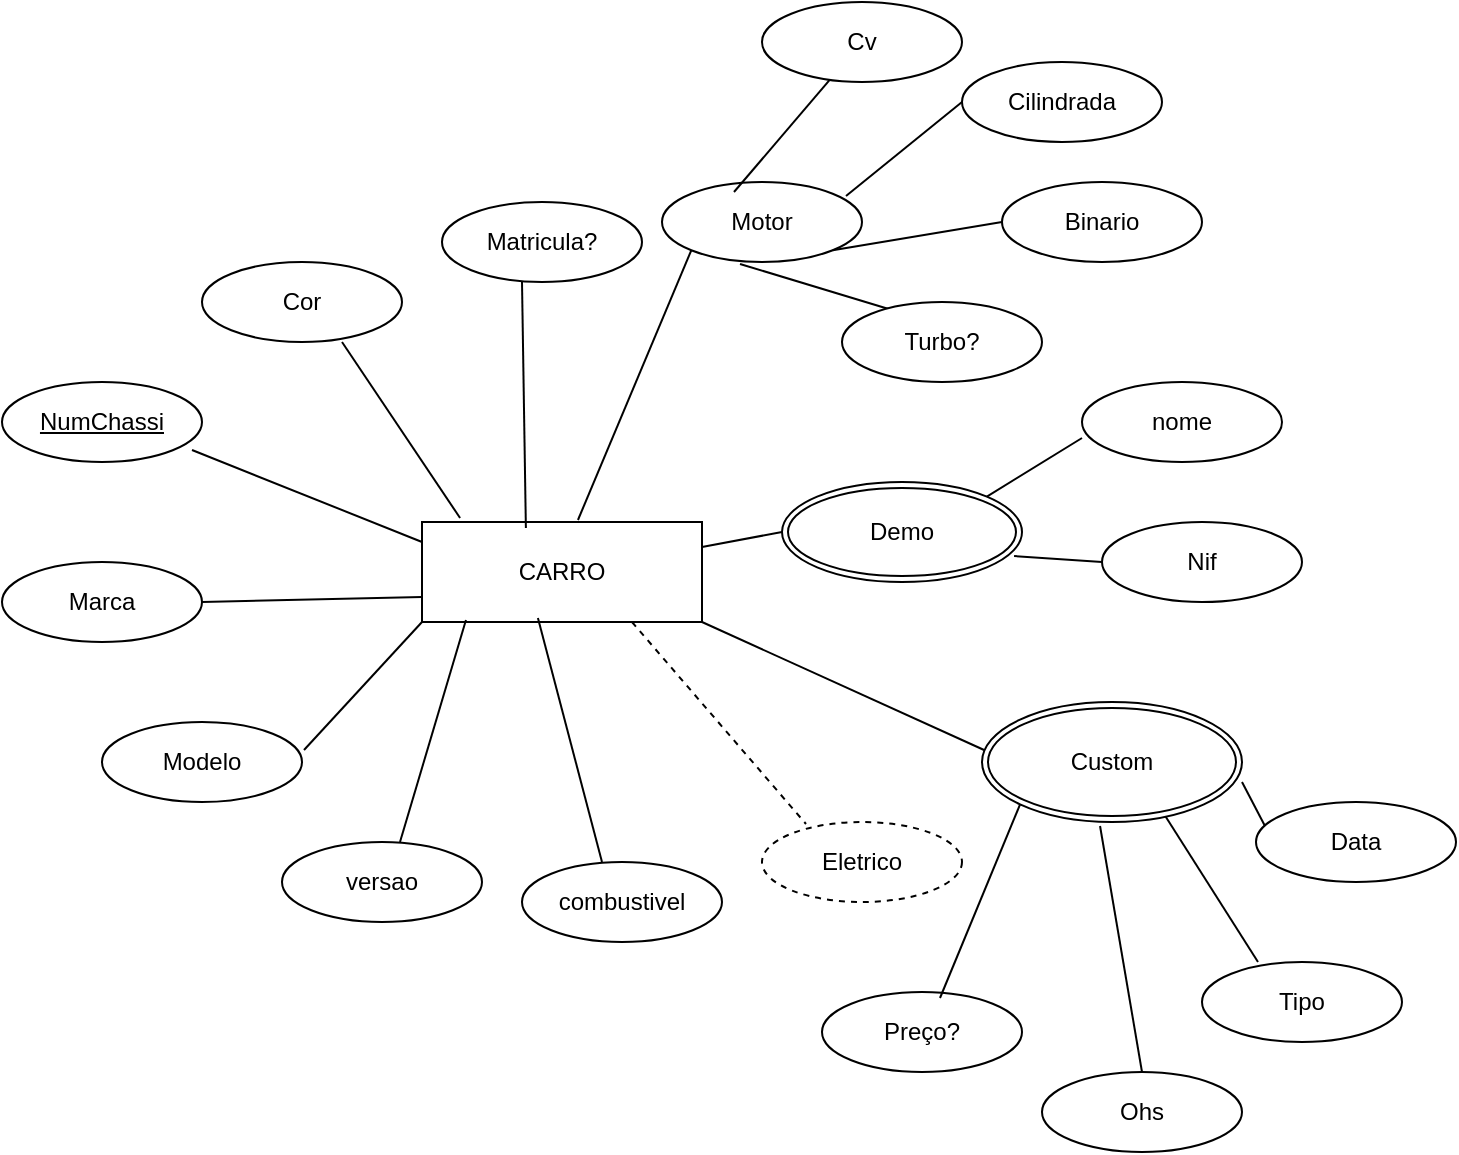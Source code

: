 <mxfile version="28.2.3">
  <diagram name="Página-1" id="AM48xnVBEcLvSyvs3WHB">
    <mxGraphModel dx="1186" dy="755" grid="1" gridSize="10" guides="1" tooltips="1" connect="1" arrows="1" fold="1" page="1" pageScale="1" pageWidth="827" pageHeight="1169" math="0" shadow="0">
      <root>
        <mxCell id="0" />
        <mxCell id="1" parent="0" />
        <mxCell id="EpXEp-IcNVI_Flkq9AfP-4" value="&lt;font style=&quot;vertical-align: inherit;&quot; dir=&quot;auto&quot;&gt;&lt;font style=&quot;vertical-align: inherit;&quot; dir=&quot;auto&quot;&gt;combustivel&lt;/font&gt;&lt;/font&gt;" style="ellipse;whiteSpace=wrap;html=1;align=center;" vertex="1" parent="1">
          <mxGeometry x="360" y="460" width="100" height="40" as="geometry" />
        </mxCell>
        <mxCell id="EpXEp-IcNVI_Flkq9AfP-5" value="&lt;font style=&quot;vertical-align: inherit;&quot; dir=&quot;auto&quot;&gt;&lt;font style=&quot;vertical-align: inherit;&quot; dir=&quot;auto&quot;&gt;versao&lt;/font&gt;&lt;/font&gt;" style="ellipse;whiteSpace=wrap;html=1;align=center;" vertex="1" parent="1">
          <mxGeometry x="240" y="450" width="100" height="40" as="geometry" />
        </mxCell>
        <mxCell id="EpXEp-IcNVI_Flkq9AfP-6" value="&lt;font style=&quot;vertical-align: inherit;&quot; dir=&quot;auto&quot;&gt;&lt;font style=&quot;vertical-align: inherit;&quot; dir=&quot;auto&quot;&gt;Modelo&lt;/font&gt;&lt;/font&gt;" style="ellipse;whiteSpace=wrap;html=1;align=center;" vertex="1" parent="1">
          <mxGeometry x="150" y="390" width="100" height="40" as="geometry" />
        </mxCell>
        <mxCell id="EpXEp-IcNVI_Flkq9AfP-7" value="&lt;font style=&quot;vertical-align: inherit;&quot; dir=&quot;auto&quot;&gt;&lt;font style=&quot;vertical-align: inherit;&quot; dir=&quot;auto&quot;&gt;Marca&lt;/font&gt;&lt;/font&gt;" style="ellipse;whiteSpace=wrap;html=1;align=center;" vertex="1" parent="1">
          <mxGeometry x="100" y="310" width="100" height="40" as="geometry" />
        </mxCell>
        <mxCell id="EpXEp-IcNVI_Flkq9AfP-9" value="&lt;font style=&quot;vertical-align: inherit;&quot; dir=&quot;auto&quot;&gt;&lt;font style=&quot;vertical-align: inherit;&quot; dir=&quot;auto&quot;&gt;Cor&lt;/font&gt;&lt;/font&gt;" style="ellipse;whiteSpace=wrap;html=1;align=center;" vertex="1" parent="1">
          <mxGeometry x="200" y="160" width="100" height="40" as="geometry" />
        </mxCell>
        <mxCell id="EpXEp-IcNVI_Flkq9AfP-10" value="&lt;font style=&quot;vertical-align: inherit;&quot; dir=&quot;auto&quot;&gt;&lt;font style=&quot;vertical-align: inherit;&quot; dir=&quot;auto&quot;&gt;NumChassi&lt;/font&gt;&lt;/font&gt;" style="ellipse;whiteSpace=wrap;html=1;align=center;fontStyle=4;" vertex="1" parent="1">
          <mxGeometry x="100" y="220" width="100" height="40" as="geometry" />
        </mxCell>
        <mxCell id="EpXEp-IcNVI_Flkq9AfP-12" style="edgeStyle=orthogonalEdgeStyle;rounded=0;orthogonalLoop=1;jettySize=auto;html=1;exitX=0.5;exitY=1;exitDx=0;exitDy=0;" edge="1" parent="1" source="EpXEp-IcNVI_Flkq9AfP-6" target="EpXEp-IcNVI_Flkq9AfP-6">
          <mxGeometry relative="1" as="geometry" />
        </mxCell>
        <mxCell id="EpXEp-IcNVI_Flkq9AfP-13" value="&lt;font style=&quot;vertical-align: inherit;&quot; dir=&quot;auto&quot;&gt;&lt;font style=&quot;vertical-align: inherit;&quot; dir=&quot;auto&quot;&gt;Matricula?&lt;/font&gt;&lt;/font&gt;" style="ellipse;whiteSpace=wrap;html=1;align=center;" vertex="1" parent="1">
          <mxGeometry x="320" y="130" width="100" height="40" as="geometry" />
        </mxCell>
        <mxCell id="EpXEp-IcNVI_Flkq9AfP-14" value="&lt;font style=&quot;vertical-align: inherit;&quot; dir=&quot;auto&quot;&gt;&lt;font style=&quot;vertical-align: inherit;&quot; dir=&quot;auto&quot;&gt;CARRO&lt;/font&gt;&lt;/font&gt;" style="whiteSpace=wrap;html=1;align=center;" vertex="1" parent="1">
          <mxGeometry x="310" y="290" width="140" height="50" as="geometry" />
        </mxCell>
        <mxCell id="EpXEp-IcNVI_Flkq9AfP-15" value="&lt;font style=&quot;vertical-align: inherit;&quot; dir=&quot;auto&quot;&gt;&lt;font style=&quot;vertical-align: inherit;&quot; dir=&quot;auto&quot;&gt;Eletrico&lt;/font&gt;&lt;/font&gt;" style="ellipse;whiteSpace=wrap;html=1;align=center;dashed=1;" vertex="1" parent="1">
          <mxGeometry x="480" y="440" width="100" height="40" as="geometry" />
        </mxCell>
        <mxCell id="EpXEp-IcNVI_Flkq9AfP-16" value="&lt;font style=&quot;vertical-align: inherit;&quot; dir=&quot;auto&quot;&gt;&lt;font style=&quot;vertical-align: inherit;&quot; dir=&quot;auto&quot;&gt;Motor&lt;/font&gt;&lt;/font&gt;" style="ellipse;whiteSpace=wrap;html=1;align=center;" vertex="1" parent="1">
          <mxGeometry x="430" y="120" width="100" height="40" as="geometry" />
        </mxCell>
        <mxCell id="EpXEp-IcNVI_Flkq9AfP-17" value="" style="endArrow=none;html=1;rounded=0;exitX=0.39;exitY=1.025;exitDx=0;exitDy=0;exitPerimeter=0;entryX=0.25;entryY=0.1;entryDx=0;entryDy=0;entryPerimeter=0;" edge="1" parent="1" source="EpXEp-IcNVI_Flkq9AfP-16" target="EpXEp-IcNVI_Flkq9AfP-31">
          <mxGeometry relative="1" as="geometry">
            <mxPoint x="330" y="390" as="sourcePoint" />
            <mxPoint x="490" y="390" as="targetPoint" />
          </mxGeometry>
        </mxCell>
        <mxCell id="EpXEp-IcNVI_Flkq9AfP-18" value="" style="endArrow=none;html=1;rounded=0;dashed=1;entryX=0.22;entryY=0.025;entryDx=0;entryDy=0;entryPerimeter=0;exitX=0.75;exitY=1;exitDx=0;exitDy=0;" edge="1" parent="1" source="EpXEp-IcNVI_Flkq9AfP-14" target="EpXEp-IcNVI_Flkq9AfP-15">
          <mxGeometry relative="1" as="geometry">
            <mxPoint x="330" y="390" as="sourcePoint" />
            <mxPoint x="490" y="390" as="targetPoint" />
          </mxGeometry>
        </mxCell>
        <mxCell id="EpXEp-IcNVI_Flkq9AfP-19" value="" style="endArrow=none;html=1;rounded=0;entryX=0;entryY=1;entryDx=0;entryDy=0;exitX=0.557;exitY=-0.02;exitDx=0;exitDy=0;exitPerimeter=0;" edge="1" parent="1" source="EpXEp-IcNVI_Flkq9AfP-14" target="EpXEp-IcNVI_Flkq9AfP-16">
          <mxGeometry relative="1" as="geometry">
            <mxPoint x="330" y="390" as="sourcePoint" />
            <mxPoint x="490" y="390" as="targetPoint" />
          </mxGeometry>
        </mxCell>
        <mxCell id="EpXEp-IcNVI_Flkq9AfP-20" value="" style="endArrow=none;html=1;rounded=0;entryX=0.4;entryY=1;entryDx=0;entryDy=0;entryPerimeter=0;exitX=0.371;exitY=0.06;exitDx=0;exitDy=0;exitPerimeter=0;" edge="1" parent="1" source="EpXEp-IcNVI_Flkq9AfP-14" target="EpXEp-IcNVI_Flkq9AfP-13">
          <mxGeometry relative="1" as="geometry">
            <mxPoint x="330" y="390" as="sourcePoint" />
            <mxPoint x="490" y="390" as="targetPoint" />
          </mxGeometry>
        </mxCell>
        <mxCell id="EpXEp-IcNVI_Flkq9AfP-21" value="" style="endArrow=none;html=1;rounded=0;exitX=0.7;exitY=1;exitDx=0;exitDy=0;exitPerimeter=0;entryX=0.136;entryY=-0.04;entryDx=0;entryDy=0;entryPerimeter=0;" edge="1" parent="1" source="EpXEp-IcNVI_Flkq9AfP-9" target="EpXEp-IcNVI_Flkq9AfP-14">
          <mxGeometry relative="1" as="geometry">
            <mxPoint x="330" y="390" as="sourcePoint" />
            <mxPoint x="490" y="390" as="targetPoint" />
          </mxGeometry>
        </mxCell>
        <mxCell id="EpXEp-IcNVI_Flkq9AfP-22" value="" style="endArrow=none;html=1;rounded=0;exitX=0.95;exitY=0.85;exitDx=0;exitDy=0;exitPerimeter=0;entryX=0;entryY=0.2;entryDx=0;entryDy=0;entryPerimeter=0;" edge="1" parent="1" source="EpXEp-IcNVI_Flkq9AfP-10" target="EpXEp-IcNVI_Flkq9AfP-14">
          <mxGeometry relative="1" as="geometry">
            <mxPoint x="330" y="390" as="sourcePoint" />
            <mxPoint x="490" y="390" as="targetPoint" />
          </mxGeometry>
        </mxCell>
        <mxCell id="EpXEp-IcNVI_Flkq9AfP-23" value="" style="endArrow=none;html=1;rounded=0;exitX=1;exitY=0.5;exitDx=0;exitDy=0;entryX=0;entryY=0.75;entryDx=0;entryDy=0;" edge="1" parent="1" source="EpXEp-IcNVI_Flkq9AfP-7" target="EpXEp-IcNVI_Flkq9AfP-14">
          <mxGeometry relative="1" as="geometry">
            <mxPoint x="330" y="390" as="sourcePoint" />
            <mxPoint x="490" y="390" as="targetPoint" />
          </mxGeometry>
        </mxCell>
        <mxCell id="EpXEp-IcNVI_Flkq9AfP-24" value="" style="endArrow=none;html=1;rounded=0;exitX=0.4;exitY=0;exitDx=0;exitDy=0;exitPerimeter=0;entryX=0.414;entryY=0.96;entryDx=0;entryDy=0;entryPerimeter=0;" edge="1" parent="1" source="EpXEp-IcNVI_Flkq9AfP-4" target="EpXEp-IcNVI_Flkq9AfP-14">
          <mxGeometry relative="1" as="geometry">
            <mxPoint x="330" y="390" as="sourcePoint" />
            <mxPoint x="368" y="344" as="targetPoint" />
          </mxGeometry>
        </mxCell>
        <mxCell id="EpXEp-IcNVI_Flkq9AfP-25" value="" style="endArrow=none;html=1;rounded=0;exitX=1.01;exitY=0.35;exitDx=0;exitDy=0;exitPerimeter=0;entryX=0;entryY=1;entryDx=0;entryDy=0;" edge="1" parent="1" source="EpXEp-IcNVI_Flkq9AfP-6" target="EpXEp-IcNVI_Flkq9AfP-14">
          <mxGeometry relative="1" as="geometry">
            <mxPoint x="330" y="390" as="sourcePoint" />
            <mxPoint x="490" y="390" as="targetPoint" />
          </mxGeometry>
        </mxCell>
        <mxCell id="EpXEp-IcNVI_Flkq9AfP-26" value="" style="endArrow=none;html=1;rounded=0;exitX=0.59;exitY=0;exitDx=0;exitDy=0;exitPerimeter=0;entryX=0.157;entryY=0.98;entryDx=0;entryDy=0;entryPerimeter=0;" edge="1" parent="1" source="EpXEp-IcNVI_Flkq9AfP-5" target="EpXEp-IcNVI_Flkq9AfP-14">
          <mxGeometry relative="1" as="geometry">
            <mxPoint x="330" y="390" as="sourcePoint" />
            <mxPoint x="490" y="390" as="targetPoint" />
          </mxGeometry>
        </mxCell>
        <mxCell id="EpXEp-IcNVI_Flkq9AfP-27" value="" style="endArrow=none;html=1;rounded=0;entryX=0;entryY=0.5;entryDx=0;entryDy=0;exitX=1;exitY=1;exitDx=0;exitDy=0;" edge="1" parent="1" source="EpXEp-IcNVI_Flkq9AfP-16" target="EpXEp-IcNVI_Flkq9AfP-32">
          <mxGeometry relative="1" as="geometry">
            <mxPoint x="330" y="390" as="sourcePoint" />
            <mxPoint x="490" y="390" as="targetPoint" />
          </mxGeometry>
        </mxCell>
        <mxCell id="EpXEp-IcNVI_Flkq9AfP-28" value="" style="endArrow=none;html=1;rounded=0;entryX=0;entryY=0.5;entryDx=0;entryDy=0;exitX=0.92;exitY=0.175;exitDx=0;exitDy=0;exitPerimeter=0;" edge="1" parent="1" source="EpXEp-IcNVI_Flkq9AfP-16" target="EpXEp-IcNVI_Flkq9AfP-33">
          <mxGeometry relative="1" as="geometry">
            <mxPoint x="330" y="390" as="sourcePoint" />
            <mxPoint x="490" y="390" as="targetPoint" />
          </mxGeometry>
        </mxCell>
        <mxCell id="EpXEp-IcNVI_Flkq9AfP-29" value="" style="endArrow=none;html=1;rounded=0;exitX=0.36;exitY=0.125;exitDx=0;exitDy=0;exitPerimeter=0;" edge="1" parent="1" source="EpXEp-IcNVI_Flkq9AfP-16" target="EpXEp-IcNVI_Flkq9AfP-30">
          <mxGeometry relative="1" as="geometry">
            <mxPoint x="330" y="390" as="sourcePoint" />
            <mxPoint x="490" y="390" as="targetPoint" />
          </mxGeometry>
        </mxCell>
        <mxCell id="EpXEp-IcNVI_Flkq9AfP-30" value="Cv" style="ellipse;whiteSpace=wrap;html=1;align=center;" vertex="1" parent="1">
          <mxGeometry x="480" y="30" width="100" height="40" as="geometry" />
        </mxCell>
        <mxCell id="EpXEp-IcNVI_Flkq9AfP-31" value="Turbo?" style="ellipse;whiteSpace=wrap;html=1;align=center;" vertex="1" parent="1">
          <mxGeometry x="520" y="180" width="100" height="40" as="geometry" />
        </mxCell>
        <mxCell id="EpXEp-IcNVI_Flkq9AfP-32" value="Binario" style="ellipse;whiteSpace=wrap;html=1;align=center;" vertex="1" parent="1">
          <mxGeometry x="600" y="120" width="100" height="40" as="geometry" />
        </mxCell>
        <mxCell id="EpXEp-IcNVI_Flkq9AfP-33" value="Cilindrada" style="ellipse;whiteSpace=wrap;html=1;align=center;" vertex="1" parent="1">
          <mxGeometry x="580" y="60" width="100" height="40" as="geometry" />
        </mxCell>
        <mxCell id="EpXEp-IcNVI_Flkq9AfP-34" value="" style="endArrow=none;html=1;rounded=0;entryX=0.5;entryY=0;entryDx=0;entryDy=0;exitX=0.454;exitY=1.033;exitDx=0;exitDy=0;exitPerimeter=0;" edge="1" parent="1" source="EpXEp-IcNVI_Flkq9AfP-45" target="EpXEp-IcNVI_Flkq9AfP-47">
          <mxGeometry relative="1" as="geometry">
            <mxPoint x="330" y="390" as="sourcePoint" />
            <mxPoint x="490" y="390" as="targetPoint" />
          </mxGeometry>
        </mxCell>
        <mxCell id="EpXEp-IcNVI_Flkq9AfP-35" value="" style="endArrow=none;html=1;rounded=0;entryX=0.28;entryY=0;entryDx=0;entryDy=0;entryPerimeter=0;exitX=0.7;exitY=0.933;exitDx=0;exitDy=0;exitPerimeter=0;" edge="1" parent="1" source="EpXEp-IcNVI_Flkq9AfP-45" target="EpXEp-IcNVI_Flkq9AfP-48">
          <mxGeometry relative="1" as="geometry">
            <mxPoint x="330" y="390" as="sourcePoint" />
            <mxPoint x="490" y="390" as="targetPoint" />
          </mxGeometry>
        </mxCell>
        <mxCell id="EpXEp-IcNVI_Flkq9AfP-36" value="" style="endArrow=none;html=1;rounded=0;entryX=1;entryY=0.667;entryDx=0;entryDy=0;entryPerimeter=0;exitX=0.05;exitY=0.325;exitDx=0;exitDy=0;exitPerimeter=0;" edge="1" parent="1" source="EpXEp-IcNVI_Flkq9AfP-49" target="EpXEp-IcNVI_Flkq9AfP-45">
          <mxGeometry relative="1" as="geometry">
            <mxPoint x="575" y="499" as="sourcePoint" />
            <mxPoint x="735" y="499" as="targetPoint" />
          </mxGeometry>
        </mxCell>
        <mxCell id="EpXEp-IcNVI_Flkq9AfP-37" value="" style="endArrow=none;html=1;rounded=0;entryX=0.008;entryY=0.4;entryDx=0;entryDy=0;entryPerimeter=0;exitX=1;exitY=1;exitDx=0;exitDy=0;" edge="1" parent="1" source="EpXEp-IcNVI_Flkq9AfP-14" target="EpXEp-IcNVI_Flkq9AfP-45">
          <mxGeometry relative="1" as="geometry">
            <mxPoint x="330" y="390" as="sourcePoint" />
            <mxPoint x="490" y="390" as="targetPoint" />
          </mxGeometry>
        </mxCell>
        <mxCell id="EpXEp-IcNVI_Flkq9AfP-38" value="" style="endArrow=none;html=1;rounded=0;entryX=0;entryY=0.5;entryDx=0;entryDy=0;exitX=0.967;exitY=0.74;exitDx=0;exitDy=0;exitPerimeter=0;" edge="1" parent="1" source="EpXEp-IcNVI_Flkq9AfP-42" target="EpXEp-IcNVI_Flkq9AfP-43">
          <mxGeometry relative="1" as="geometry">
            <mxPoint x="330" y="390" as="sourcePoint" />
            <mxPoint x="490" y="390" as="targetPoint" />
          </mxGeometry>
        </mxCell>
        <mxCell id="EpXEp-IcNVI_Flkq9AfP-39" value="" style="endArrow=none;html=1;rounded=0;entryX=0;entryY=0.7;entryDx=0;entryDy=0;entryPerimeter=0;exitX=1;exitY=0;exitDx=0;exitDy=0;" edge="1" parent="1" source="EpXEp-IcNVI_Flkq9AfP-42" target="EpXEp-IcNVI_Flkq9AfP-44">
          <mxGeometry relative="1" as="geometry">
            <mxPoint x="330" y="390" as="sourcePoint" />
            <mxPoint x="490" y="390" as="targetPoint" />
          </mxGeometry>
        </mxCell>
        <mxCell id="EpXEp-IcNVI_Flkq9AfP-40" value="" style="endArrow=none;html=1;rounded=0;entryX=0;entryY=0.5;entryDx=0;entryDy=0;exitX=1;exitY=0.25;exitDx=0;exitDy=0;" edge="1" parent="1" source="EpXEp-IcNVI_Flkq9AfP-14" target="EpXEp-IcNVI_Flkq9AfP-42">
          <mxGeometry relative="1" as="geometry">
            <mxPoint x="330" y="390" as="sourcePoint" />
            <mxPoint x="440" y="390" as="targetPoint" />
          </mxGeometry>
        </mxCell>
        <mxCell id="EpXEp-IcNVI_Flkq9AfP-42" value="Demo" style="ellipse;shape=doubleEllipse;margin=3;whiteSpace=wrap;html=1;align=center;" vertex="1" parent="1">
          <mxGeometry x="490" y="270" width="120" height="50" as="geometry" />
        </mxCell>
        <mxCell id="EpXEp-IcNVI_Flkq9AfP-43" value="Nif" style="ellipse;whiteSpace=wrap;html=1;align=center;" vertex="1" parent="1">
          <mxGeometry x="650" y="290" width="100" height="40" as="geometry" />
        </mxCell>
        <mxCell id="EpXEp-IcNVI_Flkq9AfP-44" value="nome" style="ellipse;whiteSpace=wrap;html=1;align=center;" vertex="1" parent="1">
          <mxGeometry x="640" y="220" width="100" height="40" as="geometry" />
        </mxCell>
        <mxCell id="EpXEp-IcNVI_Flkq9AfP-45" value="Custom" style="ellipse;shape=doubleEllipse;margin=3;whiteSpace=wrap;html=1;align=center;" vertex="1" parent="1">
          <mxGeometry x="590" y="380" width="130" height="60" as="geometry" />
        </mxCell>
        <mxCell id="EpXEp-IcNVI_Flkq9AfP-46" value="Preço?" style="ellipse;whiteSpace=wrap;html=1;align=center;" vertex="1" parent="1">
          <mxGeometry x="510" y="525" width="100" height="40" as="geometry" />
        </mxCell>
        <mxCell id="EpXEp-IcNVI_Flkq9AfP-47" value="Ohs" style="ellipse;whiteSpace=wrap;html=1;align=center;" vertex="1" parent="1">
          <mxGeometry x="620" y="565" width="100" height="40" as="geometry" />
        </mxCell>
        <mxCell id="EpXEp-IcNVI_Flkq9AfP-48" value="Tipo" style="ellipse;whiteSpace=wrap;html=1;align=center;" vertex="1" parent="1">
          <mxGeometry x="700" y="510" width="100" height="40" as="geometry" />
        </mxCell>
        <mxCell id="EpXEp-IcNVI_Flkq9AfP-49" value="Data" style="ellipse;whiteSpace=wrap;html=1;align=center;" vertex="1" parent="1">
          <mxGeometry x="727" y="430" width="100" height="40" as="geometry" />
        </mxCell>
        <mxCell id="EpXEp-IcNVI_Flkq9AfP-50" value="" style="endArrow=none;html=1;rounded=0;entryX=0.59;entryY=0.075;entryDx=0;entryDy=0;entryPerimeter=0;exitX=0;exitY=1;exitDx=0;exitDy=0;" edge="1" parent="1" source="EpXEp-IcNVI_Flkq9AfP-45" target="EpXEp-IcNVI_Flkq9AfP-46">
          <mxGeometry relative="1" as="geometry">
            <mxPoint x="330" y="390" as="sourcePoint" />
            <mxPoint x="490" y="390" as="targetPoint" />
          </mxGeometry>
        </mxCell>
      </root>
    </mxGraphModel>
  </diagram>
</mxfile>
